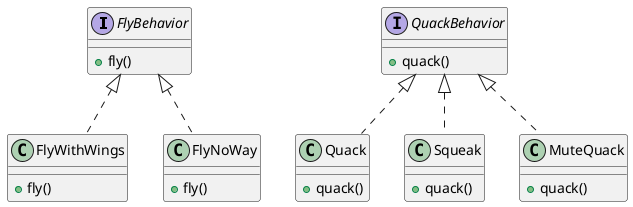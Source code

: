 @startuml
interface FlyBehavior {
  +fly()
}

class FlyWithWings implements FlyBehavior {
  +fly()
}

class FlyNoWay implements FlyBehavior {
  +fly()
}

interface QuackBehavior {
  +quack()
}

class Quack implements QuackBehavior {
  +quack()
}

class Squeak implements QuackBehavior {
  +quack()
}

class MuteQuack implements QuackBehavior {
  +quack()
}
@enduml